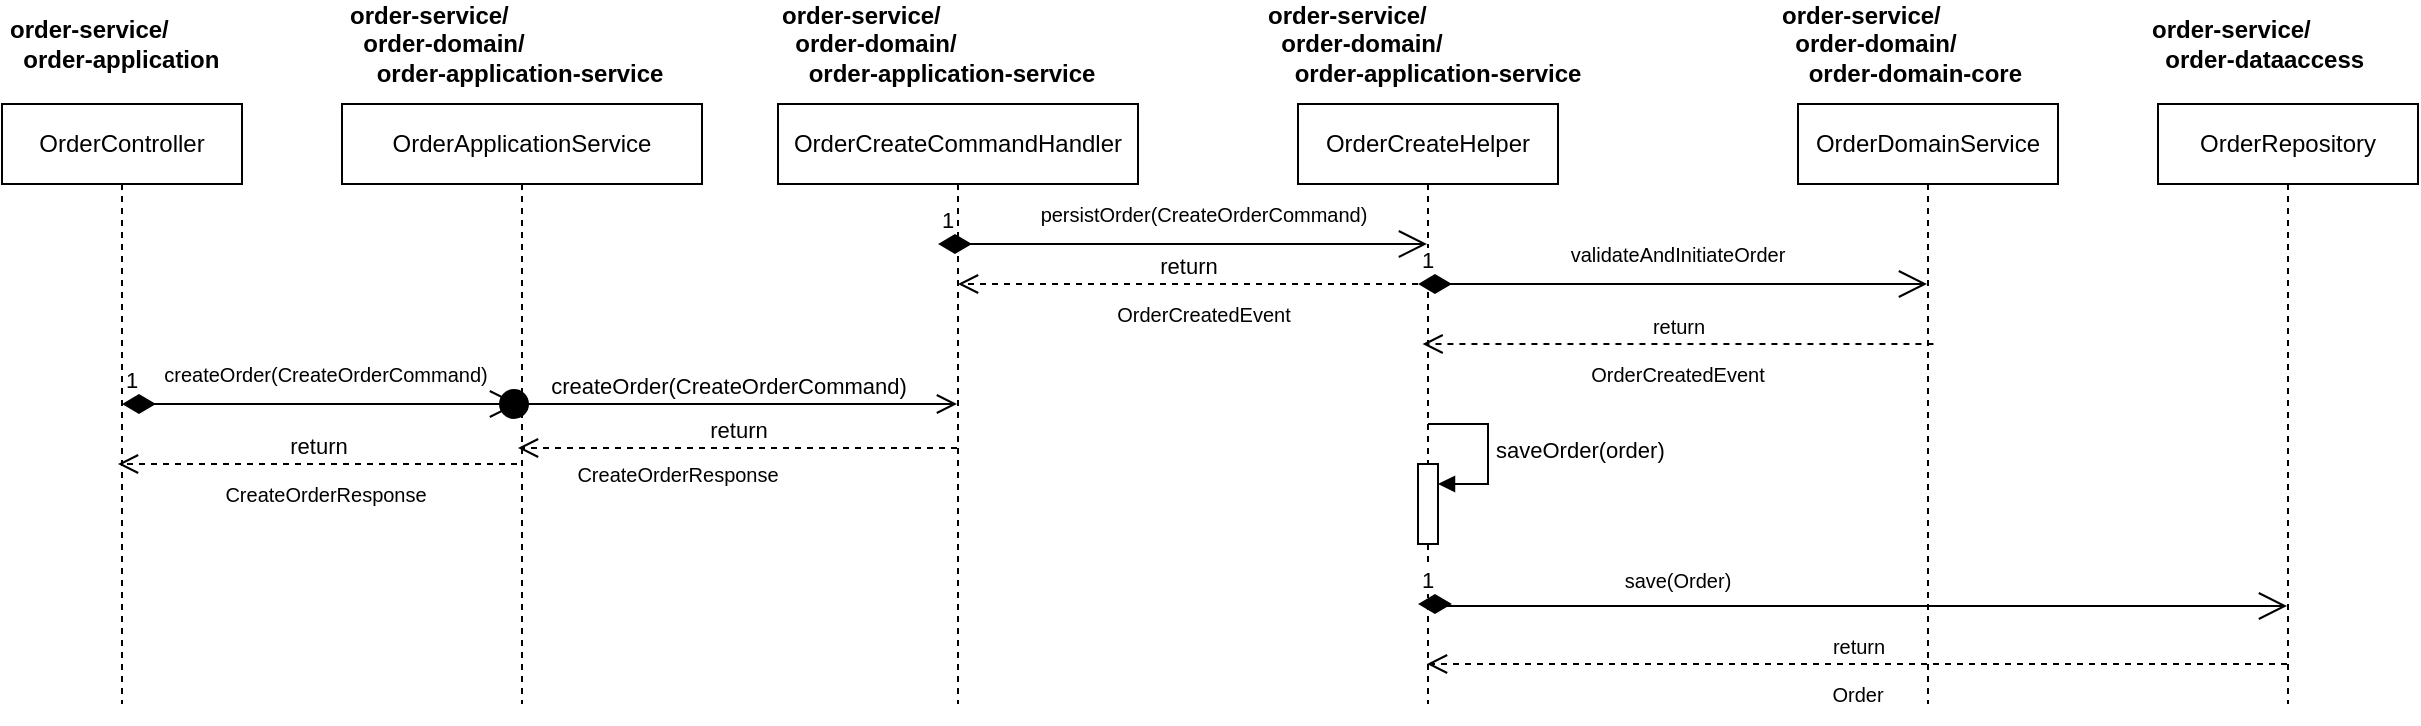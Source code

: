 <mxfile version="22.0.0" type="device">
  <diagram id="W3Xx0dtwGMc-7SmaBF29" name="OrderService::createOrder, 일부 흐름은 생략">
    <mxGraphModel dx="1246" dy="976" grid="1" gridSize="10" guides="1" tooltips="1" connect="1" arrows="1" fold="1" page="1" pageScale="1" pageWidth="1654" pageHeight="2336" math="0" shadow="0">
      <root>
        <mxCell id="0" />
        <mxCell id="1" parent="0" />
        <mxCell id="7rYj2p9LEBdKFiUUeOYZ-1" value="OrderCreateHelper" style="shape=umlLifeline;perimeter=lifelinePerimeter;whiteSpace=wrap;html=1;container=1;dropTarget=0;collapsible=0;recursiveResize=0;outlineConnect=0;portConstraint=eastwest;newEdgeStyle={&quot;curved&quot;:0,&quot;rounded&quot;:0};" vertex="1" parent="1">
          <mxGeometry x="950" y="170" width="130" height="300" as="geometry" />
        </mxCell>
        <mxCell id="7rYj2p9LEBdKFiUUeOYZ-12" value="" style="html=1;points=[[0,0,0,0,5],[0,1,0,0,-5],[1,0,0,0,5],[1,1,0,0,-5]];perimeter=orthogonalPerimeter;outlineConnect=0;targetShapes=umlLifeline;portConstraint=eastwest;newEdgeStyle={&quot;curved&quot;:0,&quot;rounded&quot;:0};" vertex="1" parent="7rYj2p9LEBdKFiUUeOYZ-1">
          <mxGeometry x="60" y="180" width="10" height="40" as="geometry" />
        </mxCell>
        <mxCell id="7rYj2p9LEBdKFiUUeOYZ-13" value="saveOrder(order)" style="html=1;align=left;spacingLeft=2;endArrow=block;rounded=0;edgeStyle=orthogonalEdgeStyle;curved=0;rounded=0;" edge="1" target="7rYj2p9LEBdKFiUUeOYZ-12" parent="7rYj2p9LEBdKFiUUeOYZ-1">
          <mxGeometry relative="1" as="geometry">
            <mxPoint x="65" y="160" as="sourcePoint" />
            <Array as="points">
              <mxPoint x="95" y="190" />
            </Array>
          </mxGeometry>
        </mxCell>
        <mxCell id="7rYj2p9LEBdKFiUUeOYZ-2" value="OrderDomainService" style="shape=umlLifeline;perimeter=lifelinePerimeter;whiteSpace=wrap;html=1;container=1;dropTarget=0;collapsible=0;recursiveResize=0;outlineConnect=0;portConstraint=eastwest;newEdgeStyle={&quot;curved&quot;:0,&quot;rounded&quot;:0};" vertex="1" parent="1">
          <mxGeometry x="1200" y="170" width="130" height="300" as="geometry" />
        </mxCell>
        <mxCell id="7rYj2p9LEBdKFiUUeOYZ-3" value="1" style="endArrow=open;html=1;endSize=12;startArrow=diamondThin;startSize=14;startFill=1;edgeStyle=orthogonalEdgeStyle;align=left;verticalAlign=bottom;rounded=0;" edge="1" parent="1" target="7rYj2p9LEBdKFiUUeOYZ-2">
          <mxGeometry x="-1" y="3" relative="1" as="geometry">
            <mxPoint x="1010" y="260" as="sourcePoint" />
            <mxPoint x="1150" y="260" as="targetPoint" />
            <Array as="points">
              <mxPoint x="1060" y="260" />
              <mxPoint x="1060" y="260" />
            </Array>
          </mxGeometry>
        </mxCell>
        <mxCell id="7rYj2p9LEBdKFiUUeOYZ-4" value="validateAndInitiateOrder" style="text;strokeColor=none;align=center;fillColor=none;html=1;verticalAlign=middle;whiteSpace=wrap;rounded=0;fontSize=10;" vertex="1" parent="1">
          <mxGeometry x="1110" y="230" width="60" height="30" as="geometry" />
        </mxCell>
        <mxCell id="7rYj2p9LEBdKFiUUeOYZ-6" value="&lt;font style=&quot;font-size: 10px;&quot;&gt;return&lt;/font&gt;" style="html=1;verticalAlign=bottom;endArrow=open;dashed=1;endSize=8;curved=0;rounded=0;exitX=0.538;exitY=0.433;exitDx=0;exitDy=0;exitPerimeter=0;" edge="1" parent="1">
          <mxGeometry relative="1" as="geometry">
            <mxPoint x="1267.72" y="290.0" as="sourcePoint" />
            <mxPoint x="1012.28" y="290.0" as="targetPoint" />
          </mxGeometry>
        </mxCell>
        <mxCell id="7rYj2p9LEBdKFiUUeOYZ-7" value="OrderCreatedEvent" style="text;strokeColor=none;align=center;fillColor=none;html=1;verticalAlign=middle;whiteSpace=wrap;rounded=0;fontSize=10;" vertex="1" parent="1">
          <mxGeometry x="1110" y="290" width="60" height="30" as="geometry" />
        </mxCell>
        <mxCell id="7rYj2p9LEBdKFiUUeOYZ-14" value="OrderRepository" style="shape=umlLifeline;perimeter=lifelinePerimeter;whiteSpace=wrap;html=1;container=1;dropTarget=0;collapsible=0;recursiveResize=0;outlineConnect=0;portConstraint=eastwest;newEdgeStyle={&quot;curved&quot;:0,&quot;rounded&quot;:0};" vertex="1" parent="1">
          <mxGeometry x="1380" y="170" width="130" height="300" as="geometry" />
        </mxCell>
        <mxCell id="7rYj2p9LEBdKFiUUeOYZ-15" value="1" style="endArrow=open;html=1;endSize=12;startArrow=diamondThin;startSize=14;startFill=1;edgeStyle=orthogonalEdgeStyle;align=left;verticalAlign=bottom;rounded=0;" edge="1" parent="1" target="7rYj2p9LEBdKFiUUeOYZ-14">
          <mxGeometry x="-1" y="3" relative="1" as="geometry">
            <mxPoint x="1010" y="420" as="sourcePoint" />
            <mxPoint x="1180" y="450" as="targetPoint" />
            <Array as="points">
              <mxPoint x="1020" y="420" />
              <mxPoint x="1020" y="421" />
            </Array>
          </mxGeometry>
        </mxCell>
        <mxCell id="7rYj2p9LEBdKFiUUeOYZ-19" value="save(Order)" style="text;strokeColor=none;align=center;fillColor=none;html=1;verticalAlign=middle;whiteSpace=wrap;rounded=0;fontSize=10;" vertex="1" parent="1">
          <mxGeometry x="1110" y="393" width="60" height="30" as="geometry" />
        </mxCell>
        <mxCell id="7rYj2p9LEBdKFiUUeOYZ-20" value="&lt;font style=&quot;font-size: 10px;&quot;&gt;return&lt;/font&gt;" style="html=1;verticalAlign=bottom;endArrow=open;dashed=1;endSize=8;curved=0;rounded=0;" edge="1" parent="1">
          <mxGeometry relative="1" as="geometry">
            <mxPoint x="1444.5" y="450" as="sourcePoint" />
            <mxPoint x="1014.5" y="450" as="targetPoint" />
          </mxGeometry>
        </mxCell>
        <mxCell id="7rYj2p9LEBdKFiUUeOYZ-21" value="Order" style="text;strokeColor=none;align=center;fillColor=none;html=1;verticalAlign=middle;whiteSpace=wrap;rounded=0;fontSize=10;" vertex="1" parent="1">
          <mxGeometry x="1200" y="450" width="60" height="30" as="geometry" />
        </mxCell>
        <mxCell id="7rYj2p9LEBdKFiUUeOYZ-22" value="OrderCreateCommandHandler" style="shape=umlLifeline;perimeter=lifelinePerimeter;whiteSpace=wrap;html=1;container=1;dropTarget=0;collapsible=0;recursiveResize=0;outlineConnect=0;portConstraint=eastwest;newEdgeStyle={&quot;curved&quot;:0,&quot;rounded&quot;:0};" vertex="1" parent="1">
          <mxGeometry x="690" y="170" width="180" height="300" as="geometry" />
        </mxCell>
        <mxCell id="7rYj2p9LEBdKFiUUeOYZ-25" value="1" style="endArrow=open;html=1;endSize=12;startArrow=diamondThin;startSize=14;startFill=1;edgeStyle=orthogonalEdgeStyle;align=left;verticalAlign=bottom;rounded=0;" edge="1" parent="1" target="7rYj2p9LEBdKFiUUeOYZ-1">
          <mxGeometry x="-1" y="3" relative="1" as="geometry">
            <mxPoint x="770" y="240" as="sourcePoint" />
            <mxPoint x="1070" y="500" as="targetPoint" />
            <Array as="points">
              <mxPoint x="900" y="240" />
              <mxPoint x="900" y="240" />
            </Array>
          </mxGeometry>
        </mxCell>
        <mxCell id="7rYj2p9LEBdKFiUUeOYZ-26" value="persistOrder(CreateOrderCommand)" style="text;strokeColor=none;align=center;fillColor=none;html=1;verticalAlign=middle;whiteSpace=wrap;rounded=0;fontSize=10;" vertex="1" parent="1">
          <mxGeometry x="873" y="210" width="60" height="30" as="geometry" />
        </mxCell>
        <mxCell id="7rYj2p9LEBdKFiUUeOYZ-27" value="return" style="html=1;verticalAlign=bottom;endArrow=open;dashed=1;endSize=8;curved=0;rounded=0;" edge="1" parent="1">
          <mxGeometry relative="1" as="geometry">
            <mxPoint x="1010" y="260" as="sourcePoint" />
            <mxPoint x="780" y="260" as="targetPoint" />
          </mxGeometry>
        </mxCell>
        <mxCell id="7rYj2p9LEBdKFiUUeOYZ-28" value="OrderCreatedEvent" style="text;strokeColor=none;align=center;fillColor=none;html=1;verticalAlign=middle;whiteSpace=wrap;rounded=0;fontSize=10;" vertex="1" parent="1">
          <mxGeometry x="873" y="260" width="60" height="30" as="geometry" />
        </mxCell>
        <mxCell id="7rYj2p9LEBdKFiUUeOYZ-29" value="OrderApplicationService" style="shape=umlLifeline;perimeter=lifelinePerimeter;whiteSpace=wrap;html=1;container=1;dropTarget=0;collapsible=0;recursiveResize=0;outlineConnect=0;portConstraint=eastwest;newEdgeStyle={&quot;curved&quot;:0,&quot;rounded&quot;:0};" vertex="1" parent="1">
          <mxGeometry x="472" y="170" width="180" height="300" as="geometry" />
        </mxCell>
        <mxCell id="7rYj2p9LEBdKFiUUeOYZ-30" value="createOrder(CreateOrderCommand)" style="html=1;verticalAlign=bottom;startArrow=circle;startFill=1;endArrow=open;startSize=6;endSize=8;curved=0;rounded=0;" edge="1" parent="1" target="7rYj2p9LEBdKFiUUeOYZ-22">
          <mxGeometry width="80" relative="1" as="geometry">
            <mxPoint x="550" y="320" as="sourcePoint" />
            <mxPoint x="920" y="610" as="targetPoint" />
          </mxGeometry>
        </mxCell>
        <mxCell id="7rYj2p9LEBdKFiUUeOYZ-32" value="return" style="html=1;verticalAlign=bottom;endArrow=open;dashed=1;endSize=8;curved=0;rounded=0;" edge="1" parent="1">
          <mxGeometry relative="1" as="geometry">
            <mxPoint x="779.5" y="342" as="sourcePoint" />
            <mxPoint x="560" y="342" as="targetPoint" />
          </mxGeometry>
        </mxCell>
        <mxCell id="7rYj2p9LEBdKFiUUeOYZ-33" value="CreateOrderResponse" style="text;strokeColor=none;align=center;fillColor=none;html=1;verticalAlign=middle;whiteSpace=wrap;rounded=0;fontSize=10;" vertex="1" parent="1">
          <mxGeometry x="610" y="340" width="60" height="30" as="geometry" />
        </mxCell>
        <mxCell id="7rYj2p9LEBdKFiUUeOYZ-34" value="OrderController" style="shape=umlLifeline;perimeter=lifelinePerimeter;whiteSpace=wrap;html=1;container=1;dropTarget=0;collapsible=0;recursiveResize=0;outlineConnect=0;portConstraint=eastwest;newEdgeStyle={&quot;curved&quot;:0,&quot;rounded&quot;:0};" vertex="1" parent="1">
          <mxGeometry x="302" y="170" width="120" height="300" as="geometry" />
        </mxCell>
        <mxCell id="7rYj2p9LEBdKFiUUeOYZ-36" value="1" style="endArrow=open;html=1;endSize=12;startArrow=diamondThin;startSize=14;startFill=1;edgeStyle=orthogonalEdgeStyle;align=left;verticalAlign=bottom;rounded=0;" edge="1" parent="1" source="7rYj2p9LEBdKFiUUeOYZ-34">
          <mxGeometry x="-1" y="3" relative="1" as="geometry">
            <mxPoint x="380" y="500" as="sourcePoint" />
            <mxPoint x="560" y="320" as="targetPoint" />
          </mxGeometry>
        </mxCell>
        <mxCell id="7rYj2p9LEBdKFiUUeOYZ-37" value="&lt;font style=&quot;font-size: 10px;&quot;&gt;createOrder(CreateOrderCommand)&lt;/font&gt;" style="text;strokeColor=none;align=center;fillColor=none;html=1;verticalAlign=middle;whiteSpace=wrap;rounded=0;" vertex="1" parent="1">
          <mxGeometry x="434" y="290" width="60" height="30" as="geometry" />
        </mxCell>
        <mxCell id="7rYj2p9LEBdKFiUUeOYZ-38" value="return" style="html=1;verticalAlign=bottom;endArrow=open;dashed=1;endSize=8;curved=0;rounded=0;" edge="1" parent="1">
          <mxGeometry relative="1" as="geometry">
            <mxPoint x="559.5" y="350" as="sourcePoint" />
            <mxPoint x="360" y="350" as="targetPoint" />
          </mxGeometry>
        </mxCell>
        <mxCell id="7rYj2p9LEBdKFiUUeOYZ-39" value="CreateOrderResponse" style="text;strokeColor=none;align=center;fillColor=none;html=1;verticalAlign=middle;whiteSpace=wrap;rounded=0;fontSize=10;" vertex="1" parent="1">
          <mxGeometry x="434" y="350" width="60" height="30" as="geometry" />
        </mxCell>
        <mxCell id="7rYj2p9LEBdKFiUUeOYZ-40" value="order-service/&lt;br style=&quot;font-size: 12px;&quot;&gt;&amp;nbsp; order-application" style="text;strokeColor=none;align=left;fillColor=none;html=1;verticalAlign=middle;whiteSpace=wrap;rounded=0;fontSize=12;fontStyle=1" vertex="1" parent="1">
          <mxGeometry x="304" y="120" width="118" height="40" as="geometry" />
        </mxCell>
        <mxCell id="7rYj2p9LEBdKFiUUeOYZ-41" value="order-service/&lt;br style=&quot;font-size: 12px;&quot;&gt;&amp;nbsp; order-domain/&lt;br&gt;&amp;nbsp; &amp;nbsp; order-application-service&amp;nbsp;&amp;nbsp;" style="text;strokeColor=none;align=left;fillColor=none;html=1;verticalAlign=middle;whiteSpace=wrap;rounded=0;fontSize=12;fontStyle=1" vertex="1" parent="1">
          <mxGeometry x="474" y="120" width="178" height="40" as="geometry" />
        </mxCell>
        <mxCell id="7rYj2p9LEBdKFiUUeOYZ-42" value="order-service/&lt;br style=&quot;font-size: 12px;&quot;&gt;&amp;nbsp; order-domain/&lt;br&gt;&amp;nbsp; &amp;nbsp; order-application-service&amp;nbsp;&amp;nbsp;" style="text;strokeColor=none;align=left;fillColor=none;html=1;verticalAlign=middle;whiteSpace=wrap;rounded=0;fontSize=12;fontStyle=1" vertex="1" parent="1">
          <mxGeometry x="690" y="120" width="178" height="40" as="geometry" />
        </mxCell>
        <mxCell id="7rYj2p9LEBdKFiUUeOYZ-43" value="order-service/&lt;br style=&quot;font-size: 12px;&quot;&gt;&amp;nbsp; order-domain/&lt;br&gt;&amp;nbsp; &amp;nbsp; order-application-service&amp;nbsp;&amp;nbsp;" style="text;strokeColor=none;align=left;fillColor=none;html=1;verticalAlign=middle;whiteSpace=wrap;rounded=0;fontSize=12;fontStyle=1" vertex="1" parent="1">
          <mxGeometry x="933" y="120" width="178" height="40" as="geometry" />
        </mxCell>
        <mxCell id="7rYj2p9LEBdKFiUUeOYZ-44" value="order-service/&lt;br style=&quot;font-size: 12px;&quot;&gt;&amp;nbsp; order-domain/&lt;br&gt;&amp;nbsp; &amp;nbsp; order-domain-core&amp;nbsp;" style="text;strokeColor=none;align=left;fillColor=none;html=1;verticalAlign=middle;whiteSpace=wrap;rounded=0;fontSize=12;fontStyle=1" vertex="1" parent="1">
          <mxGeometry x="1190" y="120" width="140" height="40" as="geometry" />
        </mxCell>
        <mxCell id="7rYj2p9LEBdKFiUUeOYZ-45" value="order-service/&lt;br style=&quot;font-size: 12px;&quot;&gt;&amp;nbsp; order-dataaccess" style="text;strokeColor=none;align=left;fillColor=none;html=1;verticalAlign=middle;whiteSpace=wrap;rounded=0;fontSize=12;fontStyle=1" vertex="1" parent="1">
          <mxGeometry x="1375" y="120" width="115" height="40" as="geometry" />
        </mxCell>
      </root>
    </mxGraphModel>
  </diagram>
</mxfile>
